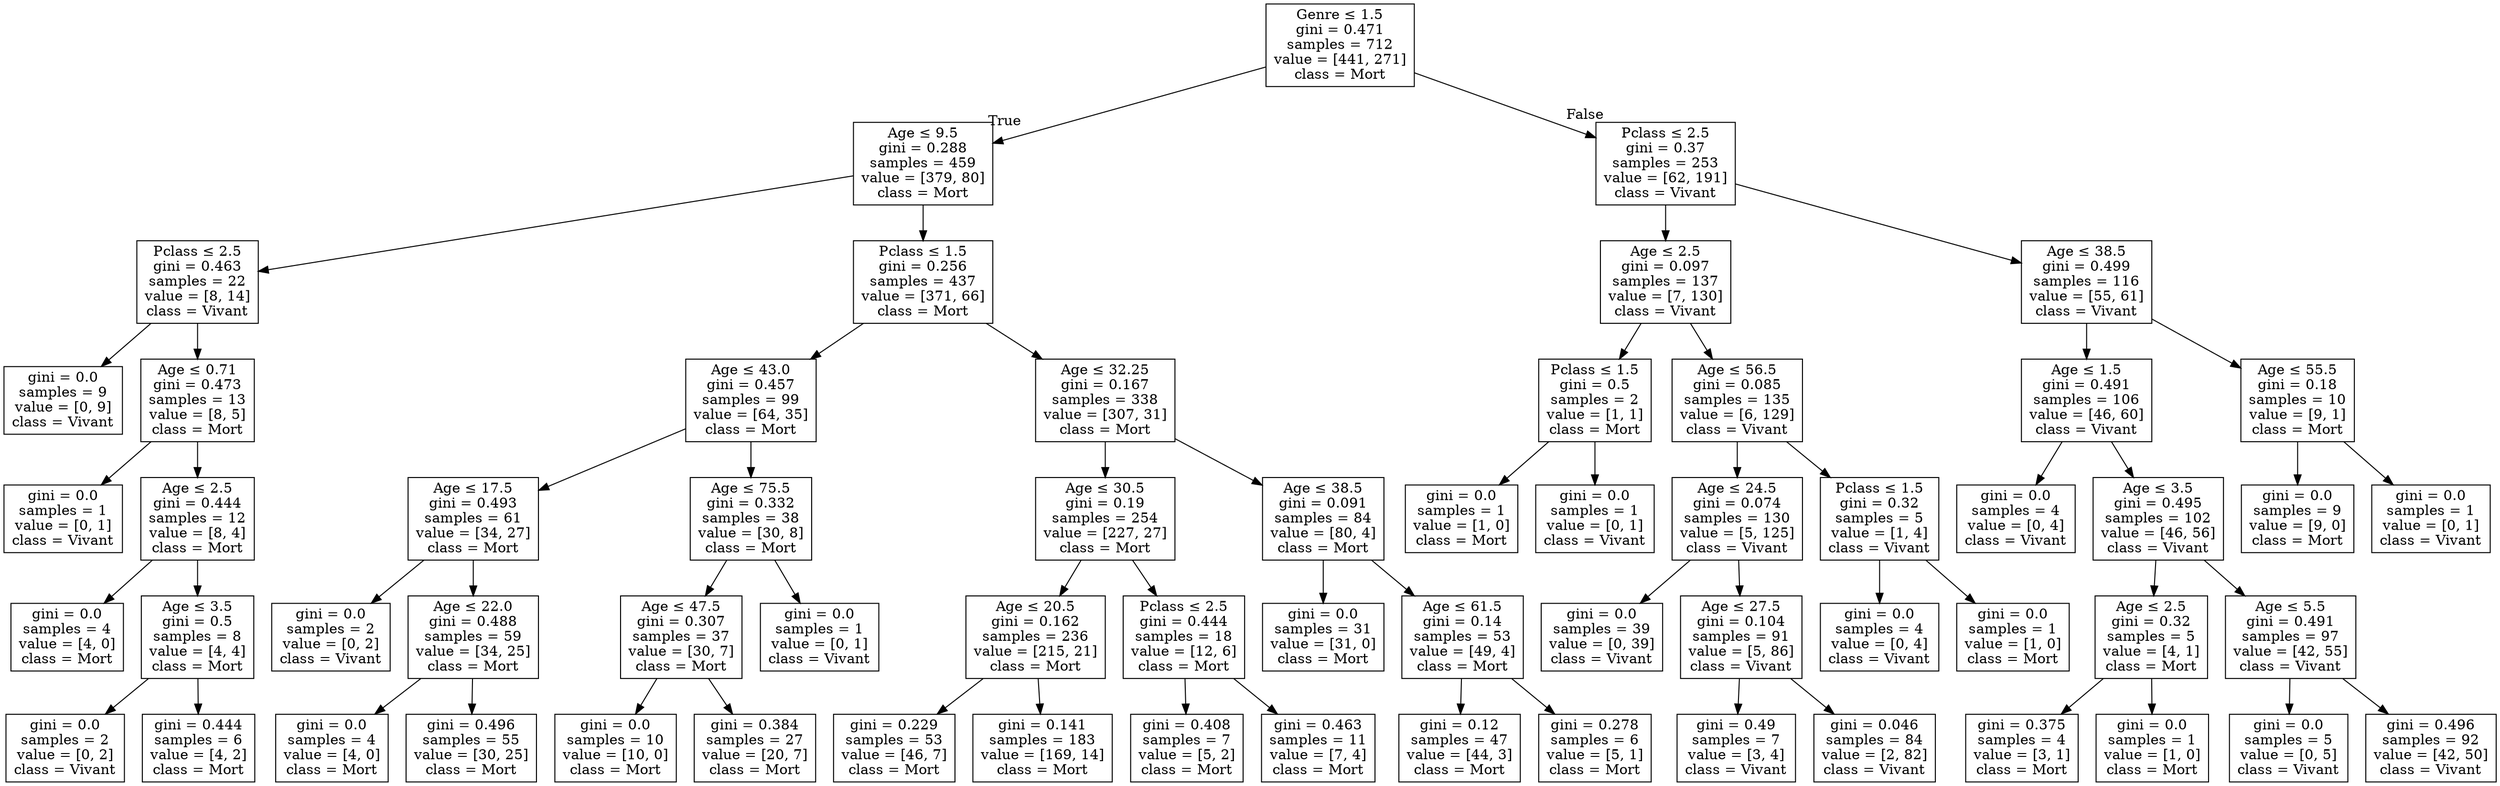 digraph Tree {
node [shape=box] ;
0 [label=<Genre &le; 1.5<br/>gini = 0.471<br/>samples = 712<br/>value = [441, 271]<br/>class = Mort>] ;
1 [label=<Age &le; 9.5<br/>gini = 0.288<br/>samples = 459<br/>value = [379, 80]<br/>class = Mort>] ;
0 -> 1 [labeldistance=2.5, labelangle=45, headlabel="True"] ;
2 [label=<Pclass &le; 2.5<br/>gini = 0.463<br/>samples = 22<br/>value = [8, 14]<br/>class = Vivant>] ;
1 -> 2 ;
3 [label=<gini = 0.0<br/>samples = 9<br/>value = [0, 9]<br/>class = Vivant>] ;
2 -> 3 ;
4 [label=<Age &le; 0.71<br/>gini = 0.473<br/>samples = 13<br/>value = [8, 5]<br/>class = Mort>] ;
2 -> 4 ;
5 [label=<gini = 0.0<br/>samples = 1<br/>value = [0, 1]<br/>class = Vivant>] ;
4 -> 5 ;
6 [label=<Age &le; 2.5<br/>gini = 0.444<br/>samples = 12<br/>value = [8, 4]<br/>class = Mort>] ;
4 -> 6 ;
7 [label=<gini = 0.0<br/>samples = 4<br/>value = [4, 0]<br/>class = Mort>] ;
6 -> 7 ;
8 [label=<Age &le; 3.5<br/>gini = 0.5<br/>samples = 8<br/>value = [4, 4]<br/>class = Mort>] ;
6 -> 8 ;
9 [label=<gini = 0.0<br/>samples = 2<br/>value = [0, 2]<br/>class = Vivant>] ;
8 -> 9 ;
10 [label=<gini = 0.444<br/>samples = 6<br/>value = [4, 2]<br/>class = Mort>] ;
8 -> 10 ;
11 [label=<Pclass &le; 1.5<br/>gini = 0.256<br/>samples = 437<br/>value = [371, 66]<br/>class = Mort>] ;
1 -> 11 ;
12 [label=<Age &le; 43.0<br/>gini = 0.457<br/>samples = 99<br/>value = [64, 35]<br/>class = Mort>] ;
11 -> 12 ;
13 [label=<Age &le; 17.5<br/>gini = 0.493<br/>samples = 61<br/>value = [34, 27]<br/>class = Mort>] ;
12 -> 13 ;
14 [label=<gini = 0.0<br/>samples = 2<br/>value = [0, 2]<br/>class = Vivant>] ;
13 -> 14 ;
15 [label=<Age &le; 22.0<br/>gini = 0.488<br/>samples = 59<br/>value = [34, 25]<br/>class = Mort>] ;
13 -> 15 ;
16 [label=<gini = 0.0<br/>samples = 4<br/>value = [4, 0]<br/>class = Mort>] ;
15 -> 16 ;
17 [label=<gini = 0.496<br/>samples = 55<br/>value = [30, 25]<br/>class = Mort>] ;
15 -> 17 ;
18 [label=<Age &le; 75.5<br/>gini = 0.332<br/>samples = 38<br/>value = [30, 8]<br/>class = Mort>] ;
12 -> 18 ;
19 [label=<Age &le; 47.5<br/>gini = 0.307<br/>samples = 37<br/>value = [30, 7]<br/>class = Mort>] ;
18 -> 19 ;
20 [label=<gini = 0.0<br/>samples = 10<br/>value = [10, 0]<br/>class = Mort>] ;
19 -> 20 ;
21 [label=<gini = 0.384<br/>samples = 27<br/>value = [20, 7]<br/>class = Mort>] ;
19 -> 21 ;
22 [label=<gini = 0.0<br/>samples = 1<br/>value = [0, 1]<br/>class = Vivant>] ;
18 -> 22 ;
23 [label=<Age &le; 32.25<br/>gini = 0.167<br/>samples = 338<br/>value = [307, 31]<br/>class = Mort>] ;
11 -> 23 ;
24 [label=<Age &le; 30.5<br/>gini = 0.19<br/>samples = 254<br/>value = [227, 27]<br/>class = Mort>] ;
23 -> 24 ;
25 [label=<Age &le; 20.5<br/>gini = 0.162<br/>samples = 236<br/>value = [215, 21]<br/>class = Mort>] ;
24 -> 25 ;
26 [label=<gini = 0.229<br/>samples = 53<br/>value = [46, 7]<br/>class = Mort>] ;
25 -> 26 ;
27 [label=<gini = 0.141<br/>samples = 183<br/>value = [169, 14]<br/>class = Mort>] ;
25 -> 27 ;
28 [label=<Pclass &le; 2.5<br/>gini = 0.444<br/>samples = 18<br/>value = [12, 6]<br/>class = Mort>] ;
24 -> 28 ;
29 [label=<gini = 0.408<br/>samples = 7<br/>value = [5, 2]<br/>class = Mort>] ;
28 -> 29 ;
30 [label=<gini = 0.463<br/>samples = 11<br/>value = [7, 4]<br/>class = Mort>] ;
28 -> 30 ;
31 [label=<Age &le; 38.5<br/>gini = 0.091<br/>samples = 84<br/>value = [80, 4]<br/>class = Mort>] ;
23 -> 31 ;
32 [label=<gini = 0.0<br/>samples = 31<br/>value = [31, 0]<br/>class = Mort>] ;
31 -> 32 ;
33 [label=<Age &le; 61.5<br/>gini = 0.14<br/>samples = 53<br/>value = [49, 4]<br/>class = Mort>] ;
31 -> 33 ;
34 [label=<gini = 0.12<br/>samples = 47<br/>value = [44, 3]<br/>class = Mort>] ;
33 -> 34 ;
35 [label=<gini = 0.278<br/>samples = 6<br/>value = [5, 1]<br/>class = Mort>] ;
33 -> 35 ;
36 [label=<Pclass &le; 2.5<br/>gini = 0.37<br/>samples = 253<br/>value = [62, 191]<br/>class = Vivant>] ;
0 -> 36 [labeldistance=2.5, labelangle=-45, headlabel="False"] ;
37 [label=<Age &le; 2.5<br/>gini = 0.097<br/>samples = 137<br/>value = [7, 130]<br/>class = Vivant>] ;
36 -> 37 ;
38 [label=<Pclass &le; 1.5<br/>gini = 0.5<br/>samples = 2<br/>value = [1, 1]<br/>class = Mort>] ;
37 -> 38 ;
39 [label=<gini = 0.0<br/>samples = 1<br/>value = [1, 0]<br/>class = Mort>] ;
38 -> 39 ;
40 [label=<gini = 0.0<br/>samples = 1<br/>value = [0, 1]<br/>class = Vivant>] ;
38 -> 40 ;
41 [label=<Age &le; 56.5<br/>gini = 0.085<br/>samples = 135<br/>value = [6, 129]<br/>class = Vivant>] ;
37 -> 41 ;
42 [label=<Age &le; 24.5<br/>gini = 0.074<br/>samples = 130<br/>value = [5, 125]<br/>class = Vivant>] ;
41 -> 42 ;
43 [label=<gini = 0.0<br/>samples = 39<br/>value = [0, 39]<br/>class = Vivant>] ;
42 -> 43 ;
44 [label=<Age &le; 27.5<br/>gini = 0.104<br/>samples = 91<br/>value = [5, 86]<br/>class = Vivant>] ;
42 -> 44 ;
45 [label=<gini = 0.49<br/>samples = 7<br/>value = [3, 4]<br/>class = Vivant>] ;
44 -> 45 ;
46 [label=<gini = 0.046<br/>samples = 84<br/>value = [2, 82]<br/>class = Vivant>] ;
44 -> 46 ;
47 [label=<Pclass &le; 1.5<br/>gini = 0.32<br/>samples = 5<br/>value = [1, 4]<br/>class = Vivant>] ;
41 -> 47 ;
48 [label=<gini = 0.0<br/>samples = 4<br/>value = [0, 4]<br/>class = Vivant>] ;
47 -> 48 ;
49 [label=<gini = 0.0<br/>samples = 1<br/>value = [1, 0]<br/>class = Mort>] ;
47 -> 49 ;
50 [label=<Age &le; 38.5<br/>gini = 0.499<br/>samples = 116<br/>value = [55, 61]<br/>class = Vivant>] ;
36 -> 50 ;
51 [label=<Age &le; 1.5<br/>gini = 0.491<br/>samples = 106<br/>value = [46, 60]<br/>class = Vivant>] ;
50 -> 51 ;
52 [label=<gini = 0.0<br/>samples = 4<br/>value = [0, 4]<br/>class = Vivant>] ;
51 -> 52 ;
53 [label=<Age &le; 3.5<br/>gini = 0.495<br/>samples = 102<br/>value = [46, 56]<br/>class = Vivant>] ;
51 -> 53 ;
54 [label=<Age &le; 2.5<br/>gini = 0.32<br/>samples = 5<br/>value = [4, 1]<br/>class = Mort>] ;
53 -> 54 ;
55 [label=<gini = 0.375<br/>samples = 4<br/>value = [3, 1]<br/>class = Mort>] ;
54 -> 55 ;
56 [label=<gini = 0.0<br/>samples = 1<br/>value = [1, 0]<br/>class = Mort>] ;
54 -> 56 ;
57 [label=<Age &le; 5.5<br/>gini = 0.491<br/>samples = 97<br/>value = [42, 55]<br/>class = Vivant>] ;
53 -> 57 ;
58 [label=<gini = 0.0<br/>samples = 5<br/>value = [0, 5]<br/>class = Vivant>] ;
57 -> 58 ;
59 [label=<gini = 0.496<br/>samples = 92<br/>value = [42, 50]<br/>class = Vivant>] ;
57 -> 59 ;
60 [label=<Age &le; 55.5<br/>gini = 0.18<br/>samples = 10<br/>value = [9, 1]<br/>class = Mort>] ;
50 -> 60 ;
61 [label=<gini = 0.0<br/>samples = 9<br/>value = [9, 0]<br/>class = Mort>] ;
60 -> 61 ;
62 [label=<gini = 0.0<br/>samples = 1<br/>value = [0, 1]<br/>class = Vivant>] ;
60 -> 62 ;
}